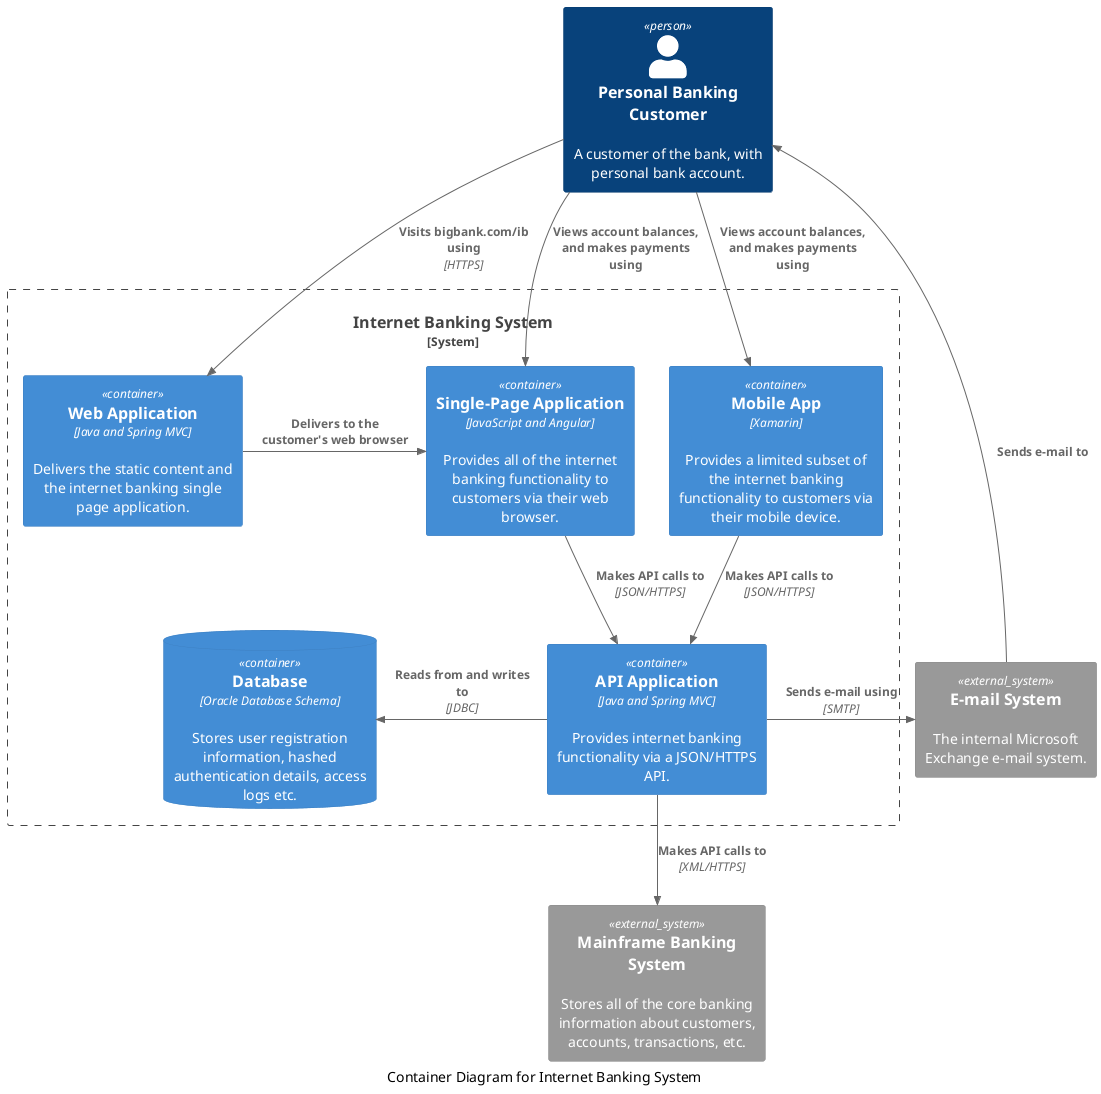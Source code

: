 @startuml container
!include <C4/C4_Container>

Person(customer, "Personal Banking Customer", "A customer of the bank, with personal bank account.")

System_Boundary(ent, "Internet Banking System") {
  Container(webApp, "Web Application", "Java and Spring MVC", "Delivers the static content and the internet banking single page application.")
  Container(spa, "Single-Page Application", "JavaScript and Angular", "Provides all of the internet banking functionality to customers via their web browser.")
  Container(mobileApp, "Mobile App", "Xamarin", "Provides a limited subset of the internet banking functionality to customers via their mobile device.")
  Container(api, "API Application", "Java and Spring MVC", "Provides internet banking functionality via a JSON/HTTPS API.")
  ContainerDb(db, "Database", "Oracle Database Schema", "Stores user registration information, hashed authentication details, access logs etc.")
}

System_Ext(mainframe, "Mainframe Banking System", "Stores all of the core banking information about customers, accounts, transactions, etc.")
System_Ext(email, "E-mail System", "The internal Microsoft Exchange e-mail system.")

Rel_D(customer, webApp, "Visits bigbank.com/ib using", "HTTPS")
Rel(customer, spa, "Views account balances, and makes payments using")
Rel(customer, mobileApp, "Views account balances, and makes payments using")
Rel_R(webApp, spa, "Delivers to the customer's web browser")
Rel(spa, api, "Makes API calls to", "JSON/HTTPS")
Rel(mobileApp, api, "Makes API calls to", "JSON/HTTPS")
Rel_D(api, mainframe, "Makes API calls to", "XML/HTTPS")
Rel_R(api, email, "Sends e-mail using", "SMTP")
Rel_L(api, db, "Reads from and writes to", "JDBC")
Rel_U(email, customer, "Sends e-mail to")

caption Container Diagram for Internet Banking System

@enduml